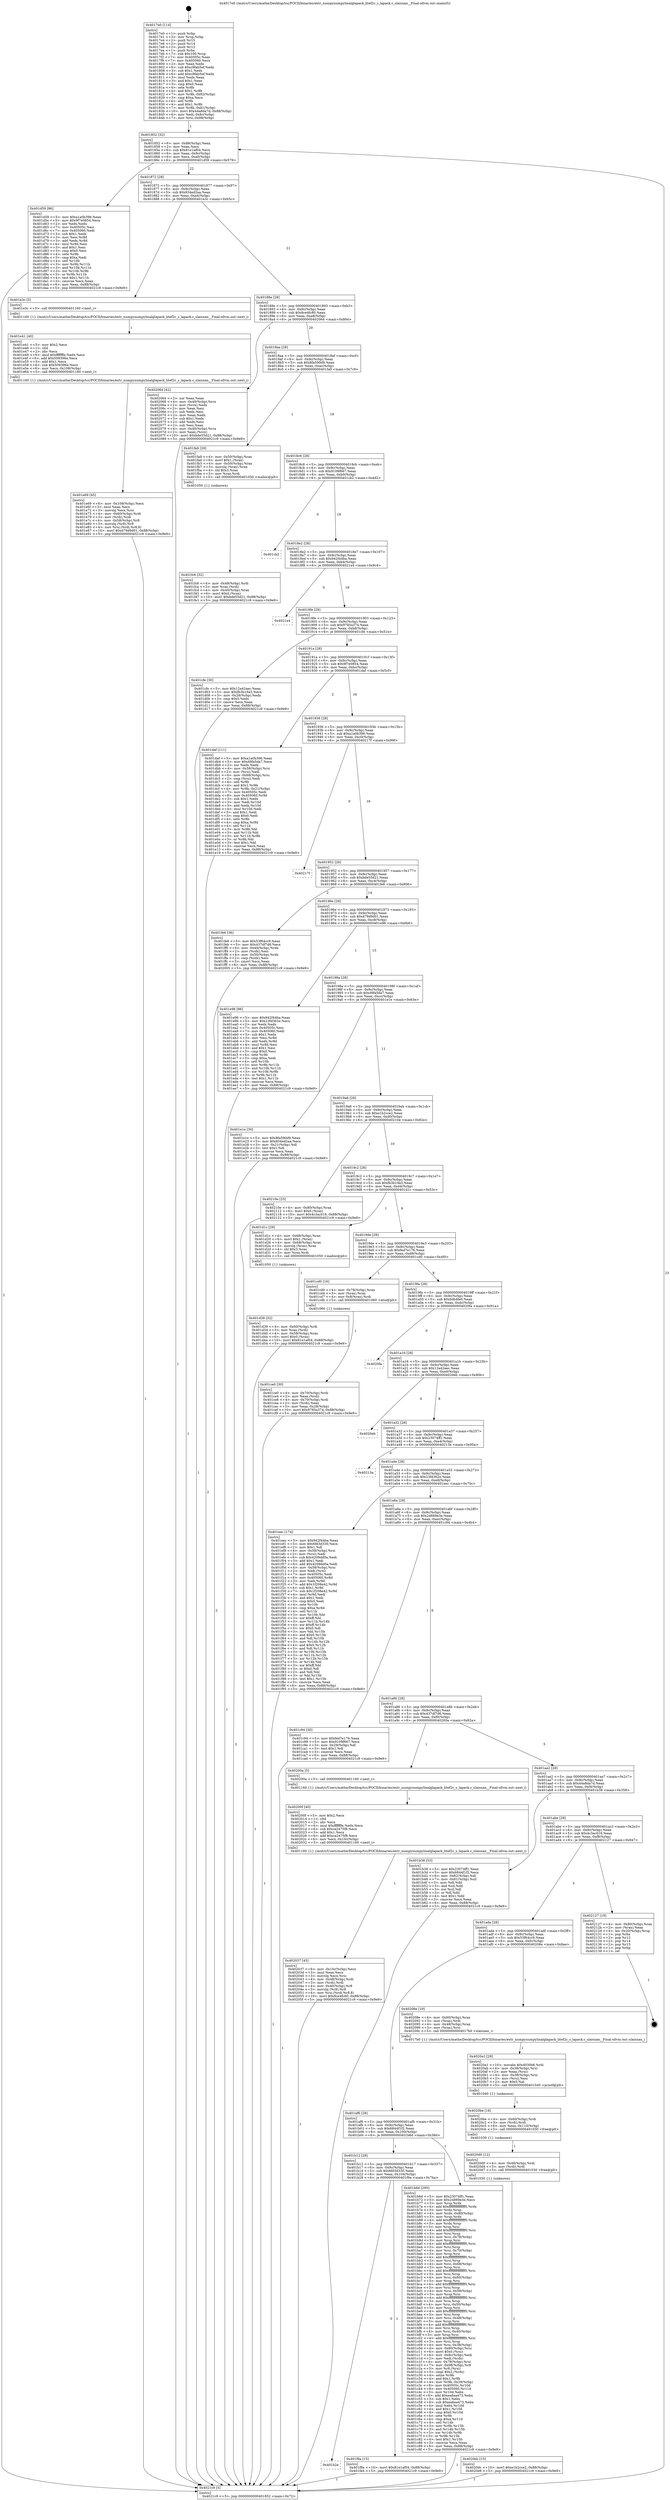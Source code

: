 digraph "0x4017e0" {
  label = "0x4017e0 (/mnt/c/Users/mathe/Desktop/tcc/POCII/binaries/extr_numpynumpylinalglapack_litef2c_s_lapack.c_slaisnan__Final-ollvm.out::main(0))"
  labelloc = "t"
  node[shape=record]

  Entry [label="",width=0.3,height=0.3,shape=circle,fillcolor=black,style=filled]
  "0x401852" [label="{
     0x401852 [32]\l
     | [instrs]\l
     &nbsp;&nbsp;0x401852 \<+6\>: mov -0x88(%rbp),%eax\l
     &nbsp;&nbsp;0x401858 \<+2\>: mov %eax,%ecx\l
     &nbsp;&nbsp;0x40185a \<+6\>: sub $0x81e1af04,%ecx\l
     &nbsp;&nbsp;0x401860 \<+6\>: mov %eax,-0x9c(%rbp)\l
     &nbsp;&nbsp;0x401866 \<+6\>: mov %ecx,-0xa0(%rbp)\l
     &nbsp;&nbsp;0x40186c \<+6\>: je 0000000000401d59 \<main+0x579\>\l
  }"]
  "0x401d59" [label="{
     0x401d59 [86]\l
     | [instrs]\l
     &nbsp;&nbsp;0x401d59 \<+5\>: mov $0xa1a0b396,%eax\l
     &nbsp;&nbsp;0x401d5e \<+5\>: mov $0x9f7e0854,%ecx\l
     &nbsp;&nbsp;0x401d63 \<+2\>: xor %edx,%edx\l
     &nbsp;&nbsp;0x401d65 \<+7\>: mov 0x40505c,%esi\l
     &nbsp;&nbsp;0x401d6c \<+7\>: mov 0x405060,%edi\l
     &nbsp;&nbsp;0x401d73 \<+3\>: sub $0x1,%edx\l
     &nbsp;&nbsp;0x401d76 \<+3\>: mov %esi,%r8d\l
     &nbsp;&nbsp;0x401d79 \<+3\>: add %edx,%r8d\l
     &nbsp;&nbsp;0x401d7c \<+4\>: imul %r8d,%esi\l
     &nbsp;&nbsp;0x401d80 \<+3\>: and $0x1,%esi\l
     &nbsp;&nbsp;0x401d83 \<+3\>: cmp $0x0,%esi\l
     &nbsp;&nbsp;0x401d86 \<+4\>: sete %r9b\l
     &nbsp;&nbsp;0x401d8a \<+3\>: cmp $0xa,%edi\l
     &nbsp;&nbsp;0x401d8d \<+4\>: setl %r10b\l
     &nbsp;&nbsp;0x401d91 \<+3\>: mov %r9b,%r11b\l
     &nbsp;&nbsp;0x401d94 \<+3\>: and %r10b,%r11b\l
     &nbsp;&nbsp;0x401d97 \<+3\>: xor %r10b,%r9b\l
     &nbsp;&nbsp;0x401d9a \<+3\>: or %r9b,%r11b\l
     &nbsp;&nbsp;0x401d9d \<+4\>: test $0x1,%r11b\l
     &nbsp;&nbsp;0x401da1 \<+3\>: cmovne %ecx,%eax\l
     &nbsp;&nbsp;0x401da4 \<+6\>: mov %eax,-0x88(%rbp)\l
     &nbsp;&nbsp;0x401daa \<+5\>: jmp 00000000004021c9 \<main+0x9e9\>\l
  }"]
  "0x401872" [label="{
     0x401872 [28]\l
     | [instrs]\l
     &nbsp;&nbsp;0x401872 \<+5\>: jmp 0000000000401877 \<main+0x97\>\l
     &nbsp;&nbsp;0x401877 \<+6\>: mov -0x9c(%rbp),%eax\l
     &nbsp;&nbsp;0x40187d \<+5\>: sub $0x834ed2aa,%eax\l
     &nbsp;&nbsp;0x401882 \<+6\>: mov %eax,-0xa4(%rbp)\l
     &nbsp;&nbsp;0x401888 \<+6\>: je 0000000000401e3c \<main+0x65c\>\l
  }"]
  Exit [label="",width=0.3,height=0.3,shape=circle,fillcolor=black,style=filled,peripheries=2]
  "0x401e3c" [label="{
     0x401e3c [5]\l
     | [instrs]\l
     &nbsp;&nbsp;0x401e3c \<+5\>: call 0000000000401160 \<next_i\>\l
     | [calls]\l
     &nbsp;&nbsp;0x401160 \{1\} (/mnt/c/Users/mathe/Desktop/tcc/POCII/binaries/extr_numpynumpylinalglapack_litef2c_s_lapack.c_slaisnan__Final-ollvm.out::next_i)\l
  }"]
  "0x40188e" [label="{
     0x40188e [28]\l
     | [instrs]\l
     &nbsp;&nbsp;0x40188e \<+5\>: jmp 0000000000401893 \<main+0xb3\>\l
     &nbsp;&nbsp;0x401893 \<+6\>: mov -0x9c(%rbp),%eax\l
     &nbsp;&nbsp;0x401899 \<+5\>: sub $0x8ce4fc80,%eax\l
     &nbsp;&nbsp;0x40189e \<+6\>: mov %eax,-0xa8(%rbp)\l
     &nbsp;&nbsp;0x4018a4 \<+6\>: je 0000000000402064 \<main+0x884\>\l
  }"]
  "0x4020dc" [label="{
     0x4020dc [15]\l
     | [instrs]\l
     &nbsp;&nbsp;0x4020dc \<+10\>: movl $0xe1b2cce2,-0x88(%rbp)\l
     &nbsp;&nbsp;0x4020e6 \<+5\>: jmp 00000000004021c9 \<main+0x9e9\>\l
  }"]
  "0x402064" [label="{
     0x402064 [42]\l
     | [instrs]\l
     &nbsp;&nbsp;0x402064 \<+2\>: xor %eax,%eax\l
     &nbsp;&nbsp;0x402066 \<+4\>: mov -0x40(%rbp),%rcx\l
     &nbsp;&nbsp;0x40206a \<+2\>: mov (%rcx),%edx\l
     &nbsp;&nbsp;0x40206c \<+2\>: mov %eax,%esi\l
     &nbsp;&nbsp;0x40206e \<+2\>: sub %edx,%esi\l
     &nbsp;&nbsp;0x402070 \<+2\>: mov %eax,%edx\l
     &nbsp;&nbsp;0x402072 \<+3\>: sub $0x1,%edx\l
     &nbsp;&nbsp;0x402075 \<+2\>: add %edx,%esi\l
     &nbsp;&nbsp;0x402077 \<+2\>: sub %esi,%eax\l
     &nbsp;&nbsp;0x402079 \<+4\>: mov -0x40(%rbp),%rcx\l
     &nbsp;&nbsp;0x40207d \<+2\>: mov %eax,(%rcx)\l
     &nbsp;&nbsp;0x40207f \<+10\>: movl $0xbde55d21,-0x88(%rbp)\l
     &nbsp;&nbsp;0x402089 \<+5\>: jmp 00000000004021c9 \<main+0x9e9\>\l
  }"]
  "0x4018aa" [label="{
     0x4018aa [28]\l
     | [instrs]\l
     &nbsp;&nbsp;0x4018aa \<+5\>: jmp 00000000004018af \<main+0xcf\>\l
     &nbsp;&nbsp;0x4018af \<+6\>: mov -0x9c(%rbp),%eax\l
     &nbsp;&nbsp;0x4018b5 \<+5\>: sub $0x8fa590d9,%eax\l
     &nbsp;&nbsp;0x4018ba \<+6\>: mov %eax,-0xac(%rbp)\l
     &nbsp;&nbsp;0x4018c0 \<+6\>: je 0000000000401fa9 \<main+0x7c9\>\l
  }"]
  "0x4020d0" [label="{
     0x4020d0 [12]\l
     | [instrs]\l
     &nbsp;&nbsp;0x4020d0 \<+4\>: mov -0x48(%rbp),%rdi\l
     &nbsp;&nbsp;0x4020d4 \<+3\>: mov (%rdi),%rdi\l
     &nbsp;&nbsp;0x4020d7 \<+5\>: call 0000000000401030 \<free@plt\>\l
     | [calls]\l
     &nbsp;&nbsp;0x401030 \{1\} (unknown)\l
  }"]
  "0x401fa9" [label="{
     0x401fa9 [29]\l
     | [instrs]\l
     &nbsp;&nbsp;0x401fa9 \<+4\>: mov -0x50(%rbp),%rax\l
     &nbsp;&nbsp;0x401fad \<+6\>: movl $0x1,(%rax)\l
     &nbsp;&nbsp;0x401fb3 \<+4\>: mov -0x50(%rbp),%rax\l
     &nbsp;&nbsp;0x401fb7 \<+3\>: movslq (%rax),%rax\l
     &nbsp;&nbsp;0x401fba \<+4\>: shl $0x3,%rax\l
     &nbsp;&nbsp;0x401fbe \<+3\>: mov %rax,%rdi\l
     &nbsp;&nbsp;0x401fc1 \<+5\>: call 0000000000401050 \<malloc@plt\>\l
     | [calls]\l
     &nbsp;&nbsp;0x401050 \{1\} (unknown)\l
  }"]
  "0x4018c6" [label="{
     0x4018c6 [28]\l
     | [instrs]\l
     &nbsp;&nbsp;0x4018c6 \<+5\>: jmp 00000000004018cb \<main+0xeb\>\l
     &nbsp;&nbsp;0x4018cb \<+6\>: mov -0x9c(%rbp),%eax\l
     &nbsp;&nbsp;0x4018d1 \<+5\>: sub $0x9109f667,%eax\l
     &nbsp;&nbsp;0x4018d6 \<+6\>: mov %eax,-0xb0(%rbp)\l
     &nbsp;&nbsp;0x4018dc \<+6\>: je 0000000000401cb2 \<main+0x4d2\>\l
  }"]
  "0x4020be" [label="{
     0x4020be [18]\l
     | [instrs]\l
     &nbsp;&nbsp;0x4020be \<+4\>: mov -0x60(%rbp),%rdi\l
     &nbsp;&nbsp;0x4020c2 \<+3\>: mov (%rdi),%rdi\l
     &nbsp;&nbsp;0x4020c5 \<+6\>: mov %eax,-0x110(%rbp)\l
     &nbsp;&nbsp;0x4020cb \<+5\>: call 0000000000401030 \<free@plt\>\l
     | [calls]\l
     &nbsp;&nbsp;0x401030 \{1\} (unknown)\l
  }"]
  "0x401cb2" [label="{
     0x401cb2\l
  }", style=dashed]
  "0x4018e2" [label="{
     0x4018e2 [28]\l
     | [instrs]\l
     &nbsp;&nbsp;0x4018e2 \<+5\>: jmp 00000000004018e7 \<main+0x107\>\l
     &nbsp;&nbsp;0x4018e7 \<+6\>: mov -0x9c(%rbp),%eax\l
     &nbsp;&nbsp;0x4018ed \<+5\>: sub $0x942f44ba,%eax\l
     &nbsp;&nbsp;0x4018f2 \<+6\>: mov %eax,-0xb4(%rbp)\l
     &nbsp;&nbsp;0x4018f8 \<+6\>: je 00000000004021a4 \<main+0x9c4\>\l
  }"]
  "0x4020a1" [label="{
     0x4020a1 [29]\l
     | [instrs]\l
     &nbsp;&nbsp;0x4020a1 \<+10\>: movabs $0x4030b6,%rdi\l
     &nbsp;&nbsp;0x4020ab \<+4\>: mov -0x38(%rbp),%rsi\l
     &nbsp;&nbsp;0x4020af \<+2\>: mov %eax,(%rsi)\l
     &nbsp;&nbsp;0x4020b1 \<+4\>: mov -0x38(%rbp),%rsi\l
     &nbsp;&nbsp;0x4020b5 \<+2\>: mov (%rsi),%esi\l
     &nbsp;&nbsp;0x4020b7 \<+2\>: mov $0x0,%al\l
     &nbsp;&nbsp;0x4020b9 \<+5\>: call 0000000000401040 \<printf@plt\>\l
     | [calls]\l
     &nbsp;&nbsp;0x401040 \{1\} (unknown)\l
  }"]
  "0x4021a4" [label="{
     0x4021a4\l
  }", style=dashed]
  "0x4018fe" [label="{
     0x4018fe [28]\l
     | [instrs]\l
     &nbsp;&nbsp;0x4018fe \<+5\>: jmp 0000000000401903 \<main+0x123\>\l
     &nbsp;&nbsp;0x401903 \<+6\>: mov -0x9c(%rbp),%eax\l
     &nbsp;&nbsp;0x401909 \<+5\>: sub $0x9785a374,%eax\l
     &nbsp;&nbsp;0x40190e \<+6\>: mov %eax,-0xb8(%rbp)\l
     &nbsp;&nbsp;0x401914 \<+6\>: je 0000000000401cfe \<main+0x51e\>\l
  }"]
  "0x402037" [label="{
     0x402037 [45]\l
     | [instrs]\l
     &nbsp;&nbsp;0x402037 \<+6\>: mov -0x10c(%rbp),%ecx\l
     &nbsp;&nbsp;0x40203d \<+3\>: imul %eax,%ecx\l
     &nbsp;&nbsp;0x402040 \<+3\>: movslq %ecx,%rsi\l
     &nbsp;&nbsp;0x402043 \<+4\>: mov -0x48(%rbp),%rdi\l
     &nbsp;&nbsp;0x402047 \<+3\>: mov (%rdi),%rdi\l
     &nbsp;&nbsp;0x40204a \<+4\>: mov -0x40(%rbp),%r8\l
     &nbsp;&nbsp;0x40204e \<+3\>: movslq (%r8),%r8\l
     &nbsp;&nbsp;0x402051 \<+4\>: mov %rsi,(%rdi,%r8,8)\l
     &nbsp;&nbsp;0x402055 \<+10\>: movl $0x8ce4fc80,-0x88(%rbp)\l
     &nbsp;&nbsp;0x40205f \<+5\>: jmp 00000000004021c9 \<main+0x9e9\>\l
  }"]
  "0x401cfe" [label="{
     0x401cfe [30]\l
     | [instrs]\l
     &nbsp;&nbsp;0x401cfe \<+5\>: mov $0x12a42aec,%eax\l
     &nbsp;&nbsp;0x401d03 \<+5\>: mov $0xfb3b19a3,%ecx\l
     &nbsp;&nbsp;0x401d08 \<+3\>: mov -0x28(%rbp),%edx\l
     &nbsp;&nbsp;0x401d0b \<+3\>: cmp $0x0,%edx\l
     &nbsp;&nbsp;0x401d0e \<+3\>: cmove %ecx,%eax\l
     &nbsp;&nbsp;0x401d11 \<+6\>: mov %eax,-0x88(%rbp)\l
     &nbsp;&nbsp;0x401d17 \<+5\>: jmp 00000000004021c9 \<main+0x9e9\>\l
  }"]
  "0x40191a" [label="{
     0x40191a [28]\l
     | [instrs]\l
     &nbsp;&nbsp;0x40191a \<+5\>: jmp 000000000040191f \<main+0x13f\>\l
     &nbsp;&nbsp;0x40191f \<+6\>: mov -0x9c(%rbp),%eax\l
     &nbsp;&nbsp;0x401925 \<+5\>: sub $0x9f7e0854,%eax\l
     &nbsp;&nbsp;0x40192a \<+6\>: mov %eax,-0xbc(%rbp)\l
     &nbsp;&nbsp;0x401930 \<+6\>: je 0000000000401daf \<main+0x5cf\>\l
  }"]
  "0x40200f" [label="{
     0x40200f [40]\l
     | [instrs]\l
     &nbsp;&nbsp;0x40200f \<+5\>: mov $0x2,%ecx\l
     &nbsp;&nbsp;0x402014 \<+1\>: cltd\l
     &nbsp;&nbsp;0x402015 \<+2\>: idiv %ecx\l
     &nbsp;&nbsp;0x402017 \<+6\>: imul $0xfffffffe,%edx,%ecx\l
     &nbsp;&nbsp;0x40201d \<+6\>: sub $0xca2475f8,%ecx\l
     &nbsp;&nbsp;0x402023 \<+3\>: add $0x1,%ecx\l
     &nbsp;&nbsp;0x402026 \<+6\>: add $0xca2475f8,%ecx\l
     &nbsp;&nbsp;0x40202c \<+6\>: mov %ecx,-0x10c(%rbp)\l
     &nbsp;&nbsp;0x402032 \<+5\>: call 0000000000401160 \<next_i\>\l
     | [calls]\l
     &nbsp;&nbsp;0x401160 \{1\} (/mnt/c/Users/mathe/Desktop/tcc/POCII/binaries/extr_numpynumpylinalglapack_litef2c_s_lapack.c_slaisnan__Final-ollvm.out::next_i)\l
  }"]
  "0x401daf" [label="{
     0x401daf [111]\l
     | [instrs]\l
     &nbsp;&nbsp;0x401daf \<+5\>: mov $0xa1a0b396,%eax\l
     &nbsp;&nbsp;0x401db4 \<+5\>: mov $0xd9fa5da7,%ecx\l
     &nbsp;&nbsp;0x401db9 \<+2\>: xor %edx,%edx\l
     &nbsp;&nbsp;0x401dbb \<+4\>: mov -0x58(%rbp),%rsi\l
     &nbsp;&nbsp;0x401dbf \<+2\>: mov (%rsi),%edi\l
     &nbsp;&nbsp;0x401dc1 \<+4\>: mov -0x68(%rbp),%rsi\l
     &nbsp;&nbsp;0x401dc5 \<+2\>: cmp (%rsi),%edi\l
     &nbsp;&nbsp;0x401dc7 \<+4\>: setl %r8b\l
     &nbsp;&nbsp;0x401dcb \<+4\>: and $0x1,%r8b\l
     &nbsp;&nbsp;0x401dcf \<+4\>: mov %r8b,-0x21(%rbp)\l
     &nbsp;&nbsp;0x401dd3 \<+7\>: mov 0x40505c,%edi\l
     &nbsp;&nbsp;0x401dda \<+8\>: mov 0x405060,%r9d\l
     &nbsp;&nbsp;0x401de2 \<+3\>: sub $0x1,%edx\l
     &nbsp;&nbsp;0x401de5 \<+3\>: mov %edi,%r10d\l
     &nbsp;&nbsp;0x401de8 \<+3\>: add %edx,%r10d\l
     &nbsp;&nbsp;0x401deb \<+4\>: imul %r10d,%edi\l
     &nbsp;&nbsp;0x401def \<+3\>: and $0x1,%edi\l
     &nbsp;&nbsp;0x401df2 \<+3\>: cmp $0x0,%edi\l
     &nbsp;&nbsp;0x401df5 \<+4\>: sete %r8b\l
     &nbsp;&nbsp;0x401df9 \<+4\>: cmp $0xa,%r9d\l
     &nbsp;&nbsp;0x401dfd \<+4\>: setl %r11b\l
     &nbsp;&nbsp;0x401e01 \<+3\>: mov %r8b,%bl\l
     &nbsp;&nbsp;0x401e04 \<+3\>: and %r11b,%bl\l
     &nbsp;&nbsp;0x401e07 \<+3\>: xor %r11b,%r8b\l
     &nbsp;&nbsp;0x401e0a \<+3\>: or %r8b,%bl\l
     &nbsp;&nbsp;0x401e0d \<+3\>: test $0x1,%bl\l
     &nbsp;&nbsp;0x401e10 \<+3\>: cmovne %ecx,%eax\l
     &nbsp;&nbsp;0x401e13 \<+6\>: mov %eax,-0x88(%rbp)\l
     &nbsp;&nbsp;0x401e19 \<+5\>: jmp 00000000004021c9 \<main+0x9e9\>\l
  }"]
  "0x401936" [label="{
     0x401936 [28]\l
     | [instrs]\l
     &nbsp;&nbsp;0x401936 \<+5\>: jmp 000000000040193b \<main+0x15b\>\l
     &nbsp;&nbsp;0x40193b \<+6\>: mov -0x9c(%rbp),%eax\l
     &nbsp;&nbsp;0x401941 \<+5\>: sub $0xa1a0b396,%eax\l
     &nbsp;&nbsp;0x401946 \<+6\>: mov %eax,-0xc0(%rbp)\l
     &nbsp;&nbsp;0x40194c \<+6\>: je 000000000040217f \<main+0x99f\>\l
  }"]
  "0x401fc6" [label="{
     0x401fc6 [32]\l
     | [instrs]\l
     &nbsp;&nbsp;0x401fc6 \<+4\>: mov -0x48(%rbp),%rdi\l
     &nbsp;&nbsp;0x401fca \<+3\>: mov %rax,(%rdi)\l
     &nbsp;&nbsp;0x401fcd \<+4\>: mov -0x40(%rbp),%rax\l
     &nbsp;&nbsp;0x401fd1 \<+6\>: movl $0x0,(%rax)\l
     &nbsp;&nbsp;0x401fd7 \<+10\>: movl $0xbde55d21,-0x88(%rbp)\l
     &nbsp;&nbsp;0x401fe1 \<+5\>: jmp 00000000004021c9 \<main+0x9e9\>\l
  }"]
  "0x40217f" [label="{
     0x40217f\l
  }", style=dashed]
  "0x401952" [label="{
     0x401952 [28]\l
     | [instrs]\l
     &nbsp;&nbsp;0x401952 \<+5\>: jmp 0000000000401957 \<main+0x177\>\l
     &nbsp;&nbsp;0x401957 \<+6\>: mov -0x9c(%rbp),%eax\l
     &nbsp;&nbsp;0x40195d \<+5\>: sub $0xbde55d21,%eax\l
     &nbsp;&nbsp;0x401962 \<+6\>: mov %eax,-0xc4(%rbp)\l
     &nbsp;&nbsp;0x401968 \<+6\>: je 0000000000401fe6 \<main+0x806\>\l
  }"]
  "0x401b2e" [label="{
     0x401b2e\l
  }", style=dashed]
  "0x401fe6" [label="{
     0x401fe6 [36]\l
     | [instrs]\l
     &nbsp;&nbsp;0x401fe6 \<+5\>: mov $0x53f64cc9,%eax\l
     &nbsp;&nbsp;0x401feb \<+5\>: mov $0x437df7d6,%ecx\l
     &nbsp;&nbsp;0x401ff0 \<+4\>: mov -0x40(%rbp),%rdx\l
     &nbsp;&nbsp;0x401ff4 \<+2\>: mov (%rdx),%esi\l
     &nbsp;&nbsp;0x401ff6 \<+4\>: mov -0x50(%rbp),%rdx\l
     &nbsp;&nbsp;0x401ffa \<+2\>: cmp (%rdx),%esi\l
     &nbsp;&nbsp;0x401ffc \<+3\>: cmovl %ecx,%eax\l
     &nbsp;&nbsp;0x401fff \<+6\>: mov %eax,-0x88(%rbp)\l
     &nbsp;&nbsp;0x402005 \<+5\>: jmp 00000000004021c9 \<main+0x9e9\>\l
  }"]
  "0x40196e" [label="{
     0x40196e [28]\l
     | [instrs]\l
     &nbsp;&nbsp;0x40196e \<+5\>: jmp 0000000000401973 \<main+0x193\>\l
     &nbsp;&nbsp;0x401973 \<+6\>: mov -0x9c(%rbp),%eax\l
     &nbsp;&nbsp;0x401979 \<+5\>: sub $0xd79d9d01,%eax\l
     &nbsp;&nbsp;0x40197e \<+6\>: mov %eax,-0xc8(%rbp)\l
     &nbsp;&nbsp;0x401984 \<+6\>: je 0000000000401e96 \<main+0x6b6\>\l
  }"]
  "0x401f9a" [label="{
     0x401f9a [15]\l
     | [instrs]\l
     &nbsp;&nbsp;0x401f9a \<+10\>: movl $0x81e1af04,-0x88(%rbp)\l
     &nbsp;&nbsp;0x401fa4 \<+5\>: jmp 00000000004021c9 \<main+0x9e9\>\l
  }"]
  "0x401e96" [label="{
     0x401e96 [86]\l
     | [instrs]\l
     &nbsp;&nbsp;0x401e96 \<+5\>: mov $0x942f44ba,%eax\l
     &nbsp;&nbsp;0x401e9b \<+5\>: mov $0x23fd362e,%ecx\l
     &nbsp;&nbsp;0x401ea0 \<+2\>: xor %edx,%edx\l
     &nbsp;&nbsp;0x401ea2 \<+7\>: mov 0x40505c,%esi\l
     &nbsp;&nbsp;0x401ea9 \<+7\>: mov 0x405060,%edi\l
     &nbsp;&nbsp;0x401eb0 \<+3\>: sub $0x1,%edx\l
     &nbsp;&nbsp;0x401eb3 \<+3\>: mov %esi,%r8d\l
     &nbsp;&nbsp;0x401eb6 \<+3\>: add %edx,%r8d\l
     &nbsp;&nbsp;0x401eb9 \<+4\>: imul %r8d,%esi\l
     &nbsp;&nbsp;0x401ebd \<+3\>: and $0x1,%esi\l
     &nbsp;&nbsp;0x401ec0 \<+3\>: cmp $0x0,%esi\l
     &nbsp;&nbsp;0x401ec3 \<+4\>: sete %r9b\l
     &nbsp;&nbsp;0x401ec7 \<+3\>: cmp $0xa,%edi\l
     &nbsp;&nbsp;0x401eca \<+4\>: setl %r10b\l
     &nbsp;&nbsp;0x401ece \<+3\>: mov %r9b,%r11b\l
     &nbsp;&nbsp;0x401ed1 \<+3\>: and %r10b,%r11b\l
     &nbsp;&nbsp;0x401ed4 \<+3\>: xor %r10b,%r9b\l
     &nbsp;&nbsp;0x401ed7 \<+3\>: or %r9b,%r11b\l
     &nbsp;&nbsp;0x401eda \<+4\>: test $0x1,%r11b\l
     &nbsp;&nbsp;0x401ede \<+3\>: cmovne %ecx,%eax\l
     &nbsp;&nbsp;0x401ee1 \<+6\>: mov %eax,-0x88(%rbp)\l
     &nbsp;&nbsp;0x401ee7 \<+5\>: jmp 00000000004021c9 \<main+0x9e9\>\l
  }"]
  "0x40198a" [label="{
     0x40198a [28]\l
     | [instrs]\l
     &nbsp;&nbsp;0x40198a \<+5\>: jmp 000000000040198f \<main+0x1af\>\l
     &nbsp;&nbsp;0x40198f \<+6\>: mov -0x9c(%rbp),%eax\l
     &nbsp;&nbsp;0x401995 \<+5\>: sub $0xd9fa5da7,%eax\l
     &nbsp;&nbsp;0x40199a \<+6\>: mov %eax,-0xcc(%rbp)\l
     &nbsp;&nbsp;0x4019a0 \<+6\>: je 0000000000401e1e \<main+0x63e\>\l
  }"]
  "0x401e69" [label="{
     0x401e69 [45]\l
     | [instrs]\l
     &nbsp;&nbsp;0x401e69 \<+6\>: mov -0x108(%rbp),%ecx\l
     &nbsp;&nbsp;0x401e6f \<+3\>: imul %eax,%ecx\l
     &nbsp;&nbsp;0x401e72 \<+3\>: movslq %ecx,%rsi\l
     &nbsp;&nbsp;0x401e75 \<+4\>: mov -0x60(%rbp),%rdi\l
     &nbsp;&nbsp;0x401e79 \<+3\>: mov (%rdi),%rdi\l
     &nbsp;&nbsp;0x401e7c \<+4\>: mov -0x58(%rbp),%r8\l
     &nbsp;&nbsp;0x401e80 \<+3\>: movslq (%r8),%r8\l
     &nbsp;&nbsp;0x401e83 \<+4\>: mov %rsi,(%rdi,%r8,8)\l
     &nbsp;&nbsp;0x401e87 \<+10\>: movl $0xd79d9d01,-0x88(%rbp)\l
     &nbsp;&nbsp;0x401e91 \<+5\>: jmp 00000000004021c9 \<main+0x9e9\>\l
  }"]
  "0x401e1e" [label="{
     0x401e1e [30]\l
     | [instrs]\l
     &nbsp;&nbsp;0x401e1e \<+5\>: mov $0x8fa590d9,%eax\l
     &nbsp;&nbsp;0x401e23 \<+5\>: mov $0x834ed2aa,%ecx\l
     &nbsp;&nbsp;0x401e28 \<+3\>: mov -0x21(%rbp),%dl\l
     &nbsp;&nbsp;0x401e2b \<+3\>: test $0x1,%dl\l
     &nbsp;&nbsp;0x401e2e \<+3\>: cmovne %ecx,%eax\l
     &nbsp;&nbsp;0x401e31 \<+6\>: mov %eax,-0x88(%rbp)\l
     &nbsp;&nbsp;0x401e37 \<+5\>: jmp 00000000004021c9 \<main+0x9e9\>\l
  }"]
  "0x4019a6" [label="{
     0x4019a6 [28]\l
     | [instrs]\l
     &nbsp;&nbsp;0x4019a6 \<+5\>: jmp 00000000004019ab \<main+0x1cb\>\l
     &nbsp;&nbsp;0x4019ab \<+6\>: mov -0x9c(%rbp),%eax\l
     &nbsp;&nbsp;0x4019b1 \<+5\>: sub $0xe1b2cce2,%eax\l
     &nbsp;&nbsp;0x4019b6 \<+6\>: mov %eax,-0xd0(%rbp)\l
     &nbsp;&nbsp;0x4019bc \<+6\>: je 000000000040210e \<main+0x92e\>\l
  }"]
  "0x401e41" [label="{
     0x401e41 [40]\l
     | [instrs]\l
     &nbsp;&nbsp;0x401e41 \<+5\>: mov $0x2,%ecx\l
     &nbsp;&nbsp;0x401e46 \<+1\>: cltd\l
     &nbsp;&nbsp;0x401e47 \<+2\>: idiv %ecx\l
     &nbsp;&nbsp;0x401e49 \<+6\>: imul $0xfffffffe,%edx,%ecx\l
     &nbsp;&nbsp;0x401e4f \<+6\>: add $0x509396e,%ecx\l
     &nbsp;&nbsp;0x401e55 \<+3\>: add $0x1,%ecx\l
     &nbsp;&nbsp;0x401e58 \<+6\>: sub $0x509396e,%ecx\l
     &nbsp;&nbsp;0x401e5e \<+6\>: mov %ecx,-0x108(%rbp)\l
     &nbsp;&nbsp;0x401e64 \<+5\>: call 0000000000401160 \<next_i\>\l
     | [calls]\l
     &nbsp;&nbsp;0x401160 \{1\} (/mnt/c/Users/mathe/Desktop/tcc/POCII/binaries/extr_numpynumpylinalglapack_litef2c_s_lapack.c_slaisnan__Final-ollvm.out::next_i)\l
  }"]
  "0x40210e" [label="{
     0x40210e [25]\l
     | [instrs]\l
     &nbsp;&nbsp;0x40210e \<+4\>: mov -0x80(%rbp),%rax\l
     &nbsp;&nbsp;0x402112 \<+6\>: movl $0x0,(%rax)\l
     &nbsp;&nbsp;0x402118 \<+10\>: movl $0x4c3ac016,-0x88(%rbp)\l
     &nbsp;&nbsp;0x402122 \<+5\>: jmp 00000000004021c9 \<main+0x9e9\>\l
  }"]
  "0x4019c2" [label="{
     0x4019c2 [28]\l
     | [instrs]\l
     &nbsp;&nbsp;0x4019c2 \<+5\>: jmp 00000000004019c7 \<main+0x1e7\>\l
     &nbsp;&nbsp;0x4019c7 \<+6\>: mov -0x9c(%rbp),%eax\l
     &nbsp;&nbsp;0x4019cd \<+5\>: sub $0xfb3b19a3,%eax\l
     &nbsp;&nbsp;0x4019d2 \<+6\>: mov %eax,-0xd4(%rbp)\l
     &nbsp;&nbsp;0x4019d8 \<+6\>: je 0000000000401d1c \<main+0x53c\>\l
  }"]
  "0x401d39" [label="{
     0x401d39 [32]\l
     | [instrs]\l
     &nbsp;&nbsp;0x401d39 \<+4\>: mov -0x60(%rbp),%rdi\l
     &nbsp;&nbsp;0x401d3d \<+3\>: mov %rax,(%rdi)\l
     &nbsp;&nbsp;0x401d40 \<+4\>: mov -0x58(%rbp),%rax\l
     &nbsp;&nbsp;0x401d44 \<+6\>: movl $0x0,(%rax)\l
     &nbsp;&nbsp;0x401d4a \<+10\>: movl $0x81e1af04,-0x88(%rbp)\l
     &nbsp;&nbsp;0x401d54 \<+5\>: jmp 00000000004021c9 \<main+0x9e9\>\l
  }"]
  "0x401d1c" [label="{
     0x401d1c [29]\l
     | [instrs]\l
     &nbsp;&nbsp;0x401d1c \<+4\>: mov -0x68(%rbp),%rax\l
     &nbsp;&nbsp;0x401d20 \<+6\>: movl $0x1,(%rax)\l
     &nbsp;&nbsp;0x401d26 \<+4\>: mov -0x68(%rbp),%rax\l
     &nbsp;&nbsp;0x401d2a \<+3\>: movslq (%rax),%rax\l
     &nbsp;&nbsp;0x401d2d \<+4\>: shl $0x3,%rax\l
     &nbsp;&nbsp;0x401d31 \<+3\>: mov %rax,%rdi\l
     &nbsp;&nbsp;0x401d34 \<+5\>: call 0000000000401050 \<malloc@plt\>\l
     | [calls]\l
     &nbsp;&nbsp;0x401050 \{1\} (unknown)\l
  }"]
  "0x4019de" [label="{
     0x4019de [28]\l
     | [instrs]\l
     &nbsp;&nbsp;0x4019de \<+5\>: jmp 00000000004019e3 \<main+0x203\>\l
     &nbsp;&nbsp;0x4019e3 \<+6\>: mov -0x9c(%rbp),%eax\l
     &nbsp;&nbsp;0x4019e9 \<+5\>: sub $0xfed7e176,%eax\l
     &nbsp;&nbsp;0x4019ee \<+6\>: mov %eax,-0xd8(%rbp)\l
     &nbsp;&nbsp;0x4019f4 \<+6\>: je 0000000000401cd0 \<main+0x4f0\>\l
  }"]
  "0x401ce0" [label="{
     0x401ce0 [30]\l
     | [instrs]\l
     &nbsp;&nbsp;0x401ce0 \<+4\>: mov -0x70(%rbp),%rdi\l
     &nbsp;&nbsp;0x401ce4 \<+2\>: mov %eax,(%rdi)\l
     &nbsp;&nbsp;0x401ce6 \<+4\>: mov -0x70(%rbp),%rdi\l
     &nbsp;&nbsp;0x401cea \<+2\>: mov (%rdi),%eax\l
     &nbsp;&nbsp;0x401cec \<+3\>: mov %eax,-0x28(%rbp)\l
     &nbsp;&nbsp;0x401cef \<+10\>: movl $0x9785a374,-0x88(%rbp)\l
     &nbsp;&nbsp;0x401cf9 \<+5\>: jmp 00000000004021c9 \<main+0x9e9\>\l
  }"]
  "0x401cd0" [label="{
     0x401cd0 [16]\l
     | [instrs]\l
     &nbsp;&nbsp;0x401cd0 \<+4\>: mov -0x78(%rbp),%rax\l
     &nbsp;&nbsp;0x401cd4 \<+3\>: mov (%rax),%rax\l
     &nbsp;&nbsp;0x401cd7 \<+4\>: mov 0x8(%rax),%rdi\l
     &nbsp;&nbsp;0x401cdb \<+5\>: call 0000000000401060 \<atoi@plt\>\l
     | [calls]\l
     &nbsp;&nbsp;0x401060 \{1\} (unknown)\l
  }"]
  "0x4019fa" [label="{
     0x4019fa [28]\l
     | [instrs]\l
     &nbsp;&nbsp;0x4019fa \<+5\>: jmp 00000000004019ff \<main+0x21f\>\l
     &nbsp;&nbsp;0x4019ff \<+6\>: mov -0x9c(%rbp),%eax\l
     &nbsp;&nbsp;0x401a05 \<+5\>: sub $0x6db4fe0,%eax\l
     &nbsp;&nbsp;0x401a0a \<+6\>: mov %eax,-0xdc(%rbp)\l
     &nbsp;&nbsp;0x401a10 \<+6\>: je 00000000004020fa \<main+0x91a\>\l
  }"]
  "0x401b12" [label="{
     0x401b12 [28]\l
     | [instrs]\l
     &nbsp;&nbsp;0x401b12 \<+5\>: jmp 0000000000401b17 \<main+0x337\>\l
     &nbsp;&nbsp;0x401b17 \<+6\>: mov -0x9c(%rbp),%eax\l
     &nbsp;&nbsp;0x401b1d \<+5\>: sub $0x6fd3d330,%eax\l
     &nbsp;&nbsp;0x401b22 \<+6\>: mov %eax,-0x104(%rbp)\l
     &nbsp;&nbsp;0x401b28 \<+6\>: je 0000000000401f9a \<main+0x7ba\>\l
  }"]
  "0x4020fa" [label="{
     0x4020fa\l
  }", style=dashed]
  "0x401a16" [label="{
     0x401a16 [28]\l
     | [instrs]\l
     &nbsp;&nbsp;0x401a16 \<+5\>: jmp 0000000000401a1b \<main+0x23b\>\l
     &nbsp;&nbsp;0x401a1b \<+6\>: mov -0x9c(%rbp),%eax\l
     &nbsp;&nbsp;0x401a21 \<+5\>: sub $0x12a42aec,%eax\l
     &nbsp;&nbsp;0x401a26 \<+6\>: mov %eax,-0xe0(%rbp)\l
     &nbsp;&nbsp;0x401a2c \<+6\>: je 00000000004020eb \<main+0x90b\>\l
  }"]
  "0x401b6d" [label="{
     0x401b6d [295]\l
     | [instrs]\l
     &nbsp;&nbsp;0x401b6d \<+5\>: mov $0x23074ff1,%eax\l
     &nbsp;&nbsp;0x401b72 \<+5\>: mov $0x24889e3e,%ecx\l
     &nbsp;&nbsp;0x401b77 \<+3\>: mov %rsp,%rdx\l
     &nbsp;&nbsp;0x401b7a \<+4\>: add $0xfffffffffffffff0,%rdx\l
     &nbsp;&nbsp;0x401b7e \<+3\>: mov %rdx,%rsp\l
     &nbsp;&nbsp;0x401b81 \<+4\>: mov %rdx,-0x80(%rbp)\l
     &nbsp;&nbsp;0x401b85 \<+3\>: mov %rsp,%rdx\l
     &nbsp;&nbsp;0x401b88 \<+4\>: add $0xfffffffffffffff0,%rdx\l
     &nbsp;&nbsp;0x401b8c \<+3\>: mov %rdx,%rsp\l
     &nbsp;&nbsp;0x401b8f \<+3\>: mov %rsp,%rsi\l
     &nbsp;&nbsp;0x401b92 \<+4\>: add $0xfffffffffffffff0,%rsi\l
     &nbsp;&nbsp;0x401b96 \<+3\>: mov %rsi,%rsp\l
     &nbsp;&nbsp;0x401b99 \<+4\>: mov %rsi,-0x78(%rbp)\l
     &nbsp;&nbsp;0x401b9d \<+3\>: mov %rsp,%rsi\l
     &nbsp;&nbsp;0x401ba0 \<+4\>: add $0xfffffffffffffff0,%rsi\l
     &nbsp;&nbsp;0x401ba4 \<+3\>: mov %rsi,%rsp\l
     &nbsp;&nbsp;0x401ba7 \<+4\>: mov %rsi,-0x70(%rbp)\l
     &nbsp;&nbsp;0x401bab \<+3\>: mov %rsp,%rsi\l
     &nbsp;&nbsp;0x401bae \<+4\>: add $0xfffffffffffffff0,%rsi\l
     &nbsp;&nbsp;0x401bb2 \<+3\>: mov %rsi,%rsp\l
     &nbsp;&nbsp;0x401bb5 \<+4\>: mov %rsi,-0x68(%rbp)\l
     &nbsp;&nbsp;0x401bb9 \<+3\>: mov %rsp,%rsi\l
     &nbsp;&nbsp;0x401bbc \<+4\>: add $0xfffffffffffffff0,%rsi\l
     &nbsp;&nbsp;0x401bc0 \<+3\>: mov %rsi,%rsp\l
     &nbsp;&nbsp;0x401bc3 \<+4\>: mov %rsi,-0x60(%rbp)\l
     &nbsp;&nbsp;0x401bc7 \<+3\>: mov %rsp,%rsi\l
     &nbsp;&nbsp;0x401bca \<+4\>: add $0xfffffffffffffff0,%rsi\l
     &nbsp;&nbsp;0x401bce \<+3\>: mov %rsi,%rsp\l
     &nbsp;&nbsp;0x401bd1 \<+4\>: mov %rsi,-0x58(%rbp)\l
     &nbsp;&nbsp;0x401bd5 \<+3\>: mov %rsp,%rsi\l
     &nbsp;&nbsp;0x401bd8 \<+4\>: add $0xfffffffffffffff0,%rsi\l
     &nbsp;&nbsp;0x401bdc \<+3\>: mov %rsi,%rsp\l
     &nbsp;&nbsp;0x401bdf \<+4\>: mov %rsi,-0x50(%rbp)\l
     &nbsp;&nbsp;0x401be3 \<+3\>: mov %rsp,%rsi\l
     &nbsp;&nbsp;0x401be6 \<+4\>: add $0xfffffffffffffff0,%rsi\l
     &nbsp;&nbsp;0x401bea \<+3\>: mov %rsi,%rsp\l
     &nbsp;&nbsp;0x401bed \<+4\>: mov %rsi,-0x48(%rbp)\l
     &nbsp;&nbsp;0x401bf1 \<+3\>: mov %rsp,%rsi\l
     &nbsp;&nbsp;0x401bf4 \<+4\>: add $0xfffffffffffffff0,%rsi\l
     &nbsp;&nbsp;0x401bf8 \<+3\>: mov %rsi,%rsp\l
     &nbsp;&nbsp;0x401bfb \<+4\>: mov %rsi,-0x40(%rbp)\l
     &nbsp;&nbsp;0x401bff \<+3\>: mov %rsp,%rsi\l
     &nbsp;&nbsp;0x401c02 \<+4\>: add $0xfffffffffffffff0,%rsi\l
     &nbsp;&nbsp;0x401c06 \<+3\>: mov %rsi,%rsp\l
     &nbsp;&nbsp;0x401c09 \<+4\>: mov %rsi,-0x38(%rbp)\l
     &nbsp;&nbsp;0x401c0d \<+4\>: mov -0x80(%rbp),%rsi\l
     &nbsp;&nbsp;0x401c11 \<+6\>: movl $0x0,(%rsi)\l
     &nbsp;&nbsp;0x401c17 \<+6\>: mov -0x8c(%rbp),%edi\l
     &nbsp;&nbsp;0x401c1d \<+2\>: mov %edi,(%rdx)\l
     &nbsp;&nbsp;0x401c1f \<+4\>: mov -0x78(%rbp),%rsi\l
     &nbsp;&nbsp;0x401c23 \<+7\>: mov -0x98(%rbp),%r8\l
     &nbsp;&nbsp;0x401c2a \<+3\>: mov %r8,(%rsi)\l
     &nbsp;&nbsp;0x401c2d \<+3\>: cmpl $0x2,(%rdx)\l
     &nbsp;&nbsp;0x401c30 \<+4\>: setne %r9b\l
     &nbsp;&nbsp;0x401c34 \<+4\>: and $0x1,%r9b\l
     &nbsp;&nbsp;0x401c38 \<+4\>: mov %r9b,-0x29(%rbp)\l
     &nbsp;&nbsp;0x401c3c \<+8\>: mov 0x40505c,%r10d\l
     &nbsp;&nbsp;0x401c44 \<+8\>: mov 0x405060,%r11d\l
     &nbsp;&nbsp;0x401c4c \<+3\>: mov %r10d,%ebx\l
     &nbsp;&nbsp;0x401c4f \<+6\>: add $0xea6ea473,%ebx\l
     &nbsp;&nbsp;0x401c55 \<+3\>: sub $0x1,%ebx\l
     &nbsp;&nbsp;0x401c58 \<+6\>: sub $0xea6ea473,%ebx\l
     &nbsp;&nbsp;0x401c5e \<+4\>: imul %ebx,%r10d\l
     &nbsp;&nbsp;0x401c62 \<+4\>: and $0x1,%r10d\l
     &nbsp;&nbsp;0x401c66 \<+4\>: cmp $0x0,%r10d\l
     &nbsp;&nbsp;0x401c6a \<+4\>: sete %r9b\l
     &nbsp;&nbsp;0x401c6e \<+4\>: cmp $0xa,%r11d\l
     &nbsp;&nbsp;0x401c72 \<+4\>: setl %r14b\l
     &nbsp;&nbsp;0x401c76 \<+3\>: mov %r9b,%r15b\l
     &nbsp;&nbsp;0x401c79 \<+3\>: and %r14b,%r15b\l
     &nbsp;&nbsp;0x401c7c \<+3\>: xor %r14b,%r9b\l
     &nbsp;&nbsp;0x401c7f \<+3\>: or %r9b,%r15b\l
     &nbsp;&nbsp;0x401c82 \<+4\>: test $0x1,%r15b\l
     &nbsp;&nbsp;0x401c86 \<+3\>: cmovne %ecx,%eax\l
     &nbsp;&nbsp;0x401c89 \<+6\>: mov %eax,-0x88(%rbp)\l
     &nbsp;&nbsp;0x401c8f \<+5\>: jmp 00000000004021c9 \<main+0x9e9\>\l
  }"]
  "0x4020eb" [label="{
     0x4020eb\l
  }", style=dashed]
  "0x401a32" [label="{
     0x401a32 [28]\l
     | [instrs]\l
     &nbsp;&nbsp;0x401a32 \<+5\>: jmp 0000000000401a37 \<main+0x257\>\l
     &nbsp;&nbsp;0x401a37 \<+6\>: mov -0x9c(%rbp),%eax\l
     &nbsp;&nbsp;0x401a3d \<+5\>: sub $0x23074ff1,%eax\l
     &nbsp;&nbsp;0x401a42 \<+6\>: mov %eax,-0xe4(%rbp)\l
     &nbsp;&nbsp;0x401a48 \<+6\>: je 000000000040213a \<main+0x95a\>\l
  }"]
  "0x401af6" [label="{
     0x401af6 [28]\l
     | [instrs]\l
     &nbsp;&nbsp;0x401af6 \<+5\>: jmp 0000000000401afb \<main+0x31b\>\l
     &nbsp;&nbsp;0x401afb \<+6\>: mov -0x9c(%rbp),%eax\l
     &nbsp;&nbsp;0x401b01 \<+5\>: sub $0x6844f1f2,%eax\l
     &nbsp;&nbsp;0x401b06 \<+6\>: mov %eax,-0x100(%rbp)\l
     &nbsp;&nbsp;0x401b0c \<+6\>: je 0000000000401b6d \<main+0x38d\>\l
  }"]
  "0x40213a" [label="{
     0x40213a\l
  }", style=dashed]
  "0x401a4e" [label="{
     0x401a4e [28]\l
     | [instrs]\l
     &nbsp;&nbsp;0x401a4e \<+5\>: jmp 0000000000401a53 \<main+0x273\>\l
     &nbsp;&nbsp;0x401a53 \<+6\>: mov -0x9c(%rbp),%eax\l
     &nbsp;&nbsp;0x401a59 \<+5\>: sub $0x23fd362e,%eax\l
     &nbsp;&nbsp;0x401a5e \<+6\>: mov %eax,-0xe8(%rbp)\l
     &nbsp;&nbsp;0x401a64 \<+6\>: je 0000000000401eec \<main+0x70c\>\l
  }"]
  "0x40208e" [label="{
     0x40208e [19]\l
     | [instrs]\l
     &nbsp;&nbsp;0x40208e \<+4\>: mov -0x60(%rbp),%rax\l
     &nbsp;&nbsp;0x402092 \<+3\>: mov (%rax),%rdi\l
     &nbsp;&nbsp;0x402095 \<+4\>: mov -0x48(%rbp),%rax\l
     &nbsp;&nbsp;0x402099 \<+3\>: mov (%rax),%rsi\l
     &nbsp;&nbsp;0x40209c \<+5\>: call 00000000004017b0 \<slaisnan_\>\l
     | [calls]\l
     &nbsp;&nbsp;0x4017b0 \{1\} (/mnt/c/Users/mathe/Desktop/tcc/POCII/binaries/extr_numpynumpylinalglapack_litef2c_s_lapack.c_slaisnan__Final-ollvm.out::slaisnan_)\l
  }"]
  "0x401eec" [label="{
     0x401eec [174]\l
     | [instrs]\l
     &nbsp;&nbsp;0x401eec \<+5\>: mov $0x942f44ba,%eax\l
     &nbsp;&nbsp;0x401ef1 \<+5\>: mov $0x6fd3d330,%ecx\l
     &nbsp;&nbsp;0x401ef6 \<+2\>: mov $0x1,%dl\l
     &nbsp;&nbsp;0x401ef8 \<+4\>: mov -0x58(%rbp),%rsi\l
     &nbsp;&nbsp;0x401efc \<+2\>: mov (%rsi),%edi\l
     &nbsp;&nbsp;0x401efe \<+6\>: sub $0x4209dd0a,%edi\l
     &nbsp;&nbsp;0x401f04 \<+3\>: add $0x1,%edi\l
     &nbsp;&nbsp;0x401f07 \<+6\>: add $0x4209dd0a,%edi\l
     &nbsp;&nbsp;0x401f0d \<+4\>: mov -0x58(%rbp),%rsi\l
     &nbsp;&nbsp;0x401f11 \<+2\>: mov %edi,(%rsi)\l
     &nbsp;&nbsp;0x401f13 \<+7\>: mov 0x40505c,%edi\l
     &nbsp;&nbsp;0x401f1a \<+8\>: mov 0x405060,%r8d\l
     &nbsp;&nbsp;0x401f22 \<+3\>: mov %edi,%r9d\l
     &nbsp;&nbsp;0x401f25 \<+7\>: add $0x1f208e42,%r9d\l
     &nbsp;&nbsp;0x401f2c \<+4\>: sub $0x1,%r9d\l
     &nbsp;&nbsp;0x401f30 \<+7\>: sub $0x1f208e42,%r9d\l
     &nbsp;&nbsp;0x401f37 \<+4\>: imul %r9d,%edi\l
     &nbsp;&nbsp;0x401f3b \<+3\>: and $0x1,%edi\l
     &nbsp;&nbsp;0x401f3e \<+3\>: cmp $0x0,%edi\l
     &nbsp;&nbsp;0x401f41 \<+4\>: sete %r10b\l
     &nbsp;&nbsp;0x401f45 \<+4\>: cmp $0xa,%r8d\l
     &nbsp;&nbsp;0x401f49 \<+4\>: setl %r11b\l
     &nbsp;&nbsp;0x401f4d \<+3\>: mov %r10b,%bl\l
     &nbsp;&nbsp;0x401f50 \<+3\>: xor $0xff,%bl\l
     &nbsp;&nbsp;0x401f53 \<+3\>: mov %r11b,%r14b\l
     &nbsp;&nbsp;0x401f56 \<+4\>: xor $0xff,%r14b\l
     &nbsp;&nbsp;0x401f5a \<+3\>: xor $0x0,%dl\l
     &nbsp;&nbsp;0x401f5d \<+3\>: mov %bl,%r15b\l
     &nbsp;&nbsp;0x401f60 \<+4\>: and $0x0,%r15b\l
     &nbsp;&nbsp;0x401f64 \<+3\>: and %dl,%r10b\l
     &nbsp;&nbsp;0x401f67 \<+3\>: mov %r14b,%r12b\l
     &nbsp;&nbsp;0x401f6a \<+4\>: and $0x0,%r12b\l
     &nbsp;&nbsp;0x401f6e \<+3\>: and %dl,%r11b\l
     &nbsp;&nbsp;0x401f71 \<+3\>: or %r10b,%r15b\l
     &nbsp;&nbsp;0x401f74 \<+3\>: or %r11b,%r12b\l
     &nbsp;&nbsp;0x401f77 \<+3\>: xor %r12b,%r15b\l
     &nbsp;&nbsp;0x401f7a \<+3\>: or %r14b,%bl\l
     &nbsp;&nbsp;0x401f7d \<+3\>: xor $0xff,%bl\l
     &nbsp;&nbsp;0x401f80 \<+3\>: or $0x0,%dl\l
     &nbsp;&nbsp;0x401f83 \<+2\>: and %dl,%bl\l
     &nbsp;&nbsp;0x401f85 \<+3\>: or %bl,%r15b\l
     &nbsp;&nbsp;0x401f88 \<+4\>: test $0x1,%r15b\l
     &nbsp;&nbsp;0x401f8c \<+3\>: cmovne %ecx,%eax\l
     &nbsp;&nbsp;0x401f8f \<+6\>: mov %eax,-0x88(%rbp)\l
     &nbsp;&nbsp;0x401f95 \<+5\>: jmp 00000000004021c9 \<main+0x9e9\>\l
  }"]
  "0x401a6a" [label="{
     0x401a6a [28]\l
     | [instrs]\l
     &nbsp;&nbsp;0x401a6a \<+5\>: jmp 0000000000401a6f \<main+0x28f\>\l
     &nbsp;&nbsp;0x401a6f \<+6\>: mov -0x9c(%rbp),%eax\l
     &nbsp;&nbsp;0x401a75 \<+5\>: sub $0x24889e3e,%eax\l
     &nbsp;&nbsp;0x401a7a \<+6\>: mov %eax,-0xec(%rbp)\l
     &nbsp;&nbsp;0x401a80 \<+6\>: je 0000000000401c94 \<main+0x4b4\>\l
  }"]
  "0x401ada" [label="{
     0x401ada [28]\l
     | [instrs]\l
     &nbsp;&nbsp;0x401ada \<+5\>: jmp 0000000000401adf \<main+0x2ff\>\l
     &nbsp;&nbsp;0x401adf \<+6\>: mov -0x9c(%rbp),%eax\l
     &nbsp;&nbsp;0x401ae5 \<+5\>: sub $0x53f64cc9,%eax\l
     &nbsp;&nbsp;0x401aea \<+6\>: mov %eax,-0xfc(%rbp)\l
     &nbsp;&nbsp;0x401af0 \<+6\>: je 000000000040208e \<main+0x8ae\>\l
  }"]
  "0x401c94" [label="{
     0x401c94 [30]\l
     | [instrs]\l
     &nbsp;&nbsp;0x401c94 \<+5\>: mov $0xfed7e176,%eax\l
     &nbsp;&nbsp;0x401c99 \<+5\>: mov $0x9109f667,%ecx\l
     &nbsp;&nbsp;0x401c9e \<+3\>: mov -0x29(%rbp),%dl\l
     &nbsp;&nbsp;0x401ca1 \<+3\>: test $0x1,%dl\l
     &nbsp;&nbsp;0x401ca4 \<+3\>: cmovne %ecx,%eax\l
     &nbsp;&nbsp;0x401ca7 \<+6\>: mov %eax,-0x88(%rbp)\l
     &nbsp;&nbsp;0x401cad \<+5\>: jmp 00000000004021c9 \<main+0x9e9\>\l
  }"]
  "0x401a86" [label="{
     0x401a86 [28]\l
     | [instrs]\l
     &nbsp;&nbsp;0x401a86 \<+5\>: jmp 0000000000401a8b \<main+0x2ab\>\l
     &nbsp;&nbsp;0x401a8b \<+6\>: mov -0x9c(%rbp),%eax\l
     &nbsp;&nbsp;0x401a91 \<+5\>: sub $0x437df7d6,%eax\l
     &nbsp;&nbsp;0x401a96 \<+6\>: mov %eax,-0xf0(%rbp)\l
     &nbsp;&nbsp;0x401a9c \<+6\>: je 000000000040200a \<main+0x82a\>\l
  }"]
  "0x402127" [label="{
     0x402127 [19]\l
     | [instrs]\l
     &nbsp;&nbsp;0x402127 \<+4\>: mov -0x80(%rbp),%rax\l
     &nbsp;&nbsp;0x40212b \<+2\>: mov (%rax),%eax\l
     &nbsp;&nbsp;0x40212d \<+4\>: lea -0x20(%rbp),%rsp\l
     &nbsp;&nbsp;0x402131 \<+1\>: pop %rbx\l
     &nbsp;&nbsp;0x402132 \<+2\>: pop %r12\l
     &nbsp;&nbsp;0x402134 \<+2\>: pop %r14\l
     &nbsp;&nbsp;0x402136 \<+2\>: pop %r15\l
     &nbsp;&nbsp;0x402138 \<+1\>: pop %rbp\l
     &nbsp;&nbsp;0x402139 \<+1\>: ret\l
  }"]
  "0x40200a" [label="{
     0x40200a [5]\l
     | [instrs]\l
     &nbsp;&nbsp;0x40200a \<+5\>: call 0000000000401160 \<next_i\>\l
     | [calls]\l
     &nbsp;&nbsp;0x401160 \{1\} (/mnt/c/Users/mathe/Desktop/tcc/POCII/binaries/extr_numpynumpylinalglapack_litef2c_s_lapack.c_slaisnan__Final-ollvm.out::next_i)\l
  }"]
  "0x401aa2" [label="{
     0x401aa2 [28]\l
     | [instrs]\l
     &nbsp;&nbsp;0x401aa2 \<+5\>: jmp 0000000000401aa7 \<main+0x2c7\>\l
     &nbsp;&nbsp;0x401aa7 \<+6\>: mov -0x9c(%rbp),%eax\l
     &nbsp;&nbsp;0x401aad \<+5\>: sub $0x44a8da7d,%eax\l
     &nbsp;&nbsp;0x401ab2 \<+6\>: mov %eax,-0xf4(%rbp)\l
     &nbsp;&nbsp;0x401ab8 \<+6\>: je 0000000000401b38 \<main+0x358\>\l
  }"]
  "0x4017e0" [label="{
     0x4017e0 [114]\l
     | [instrs]\l
     &nbsp;&nbsp;0x4017e0 \<+1\>: push %rbp\l
     &nbsp;&nbsp;0x4017e1 \<+3\>: mov %rsp,%rbp\l
     &nbsp;&nbsp;0x4017e4 \<+2\>: push %r15\l
     &nbsp;&nbsp;0x4017e6 \<+2\>: push %r14\l
     &nbsp;&nbsp;0x4017e8 \<+2\>: push %r12\l
     &nbsp;&nbsp;0x4017ea \<+1\>: push %rbx\l
     &nbsp;&nbsp;0x4017eb \<+7\>: sub $0x100,%rsp\l
     &nbsp;&nbsp;0x4017f2 \<+7\>: mov 0x40505c,%eax\l
     &nbsp;&nbsp;0x4017f9 \<+7\>: mov 0x405060,%ecx\l
     &nbsp;&nbsp;0x401800 \<+2\>: mov %eax,%edx\l
     &nbsp;&nbsp;0x401802 \<+6\>: sub $0xc9fab5ef,%edx\l
     &nbsp;&nbsp;0x401808 \<+3\>: sub $0x1,%edx\l
     &nbsp;&nbsp;0x40180b \<+6\>: add $0xc9fab5ef,%edx\l
     &nbsp;&nbsp;0x401811 \<+3\>: imul %edx,%eax\l
     &nbsp;&nbsp;0x401814 \<+3\>: and $0x1,%eax\l
     &nbsp;&nbsp;0x401817 \<+3\>: cmp $0x0,%eax\l
     &nbsp;&nbsp;0x40181a \<+4\>: sete %r8b\l
     &nbsp;&nbsp;0x40181e \<+4\>: and $0x1,%r8b\l
     &nbsp;&nbsp;0x401822 \<+7\>: mov %r8b,-0x82(%rbp)\l
     &nbsp;&nbsp;0x401829 \<+3\>: cmp $0xa,%ecx\l
     &nbsp;&nbsp;0x40182c \<+4\>: setl %r8b\l
     &nbsp;&nbsp;0x401830 \<+4\>: and $0x1,%r8b\l
     &nbsp;&nbsp;0x401834 \<+7\>: mov %r8b,-0x81(%rbp)\l
     &nbsp;&nbsp;0x40183b \<+10\>: movl $0x44a8da7d,-0x88(%rbp)\l
     &nbsp;&nbsp;0x401845 \<+6\>: mov %edi,-0x8c(%rbp)\l
     &nbsp;&nbsp;0x40184b \<+7\>: mov %rsi,-0x98(%rbp)\l
  }"]
  "0x401b38" [label="{
     0x401b38 [53]\l
     | [instrs]\l
     &nbsp;&nbsp;0x401b38 \<+5\>: mov $0x23074ff1,%eax\l
     &nbsp;&nbsp;0x401b3d \<+5\>: mov $0x6844f1f2,%ecx\l
     &nbsp;&nbsp;0x401b42 \<+6\>: mov -0x82(%rbp),%dl\l
     &nbsp;&nbsp;0x401b48 \<+7\>: mov -0x81(%rbp),%sil\l
     &nbsp;&nbsp;0x401b4f \<+3\>: mov %dl,%dil\l
     &nbsp;&nbsp;0x401b52 \<+3\>: and %sil,%dil\l
     &nbsp;&nbsp;0x401b55 \<+3\>: xor %sil,%dl\l
     &nbsp;&nbsp;0x401b58 \<+3\>: or %dl,%dil\l
     &nbsp;&nbsp;0x401b5b \<+4\>: test $0x1,%dil\l
     &nbsp;&nbsp;0x401b5f \<+3\>: cmovne %ecx,%eax\l
     &nbsp;&nbsp;0x401b62 \<+6\>: mov %eax,-0x88(%rbp)\l
     &nbsp;&nbsp;0x401b68 \<+5\>: jmp 00000000004021c9 \<main+0x9e9\>\l
  }"]
  "0x401abe" [label="{
     0x401abe [28]\l
     | [instrs]\l
     &nbsp;&nbsp;0x401abe \<+5\>: jmp 0000000000401ac3 \<main+0x2e3\>\l
     &nbsp;&nbsp;0x401ac3 \<+6\>: mov -0x9c(%rbp),%eax\l
     &nbsp;&nbsp;0x401ac9 \<+5\>: sub $0x4c3ac016,%eax\l
     &nbsp;&nbsp;0x401ace \<+6\>: mov %eax,-0xf8(%rbp)\l
     &nbsp;&nbsp;0x401ad4 \<+6\>: je 0000000000402127 \<main+0x947\>\l
  }"]
  "0x4021c9" [label="{
     0x4021c9 [5]\l
     | [instrs]\l
     &nbsp;&nbsp;0x4021c9 \<+5\>: jmp 0000000000401852 \<main+0x72\>\l
  }"]
  Entry -> "0x4017e0" [label=" 1"]
  "0x401852" -> "0x401d59" [label=" 2"]
  "0x401852" -> "0x401872" [label=" 22"]
  "0x402127" -> Exit [label=" 1"]
  "0x401872" -> "0x401e3c" [label=" 1"]
  "0x401872" -> "0x40188e" [label=" 21"]
  "0x40210e" -> "0x4021c9" [label=" 1"]
  "0x40188e" -> "0x402064" [label=" 1"]
  "0x40188e" -> "0x4018aa" [label=" 20"]
  "0x4020dc" -> "0x4021c9" [label=" 1"]
  "0x4018aa" -> "0x401fa9" [label=" 1"]
  "0x4018aa" -> "0x4018c6" [label=" 19"]
  "0x4020d0" -> "0x4020dc" [label=" 1"]
  "0x4018c6" -> "0x401cb2" [label=" 0"]
  "0x4018c6" -> "0x4018e2" [label=" 19"]
  "0x4020be" -> "0x4020d0" [label=" 1"]
  "0x4018e2" -> "0x4021a4" [label=" 0"]
  "0x4018e2" -> "0x4018fe" [label=" 19"]
  "0x4020a1" -> "0x4020be" [label=" 1"]
  "0x4018fe" -> "0x401cfe" [label=" 1"]
  "0x4018fe" -> "0x40191a" [label=" 18"]
  "0x40208e" -> "0x4020a1" [label=" 1"]
  "0x40191a" -> "0x401daf" [label=" 2"]
  "0x40191a" -> "0x401936" [label=" 16"]
  "0x402064" -> "0x4021c9" [label=" 1"]
  "0x401936" -> "0x40217f" [label=" 0"]
  "0x401936" -> "0x401952" [label=" 16"]
  "0x402037" -> "0x4021c9" [label=" 1"]
  "0x401952" -> "0x401fe6" [label=" 2"]
  "0x401952" -> "0x40196e" [label=" 14"]
  "0x40200f" -> "0x402037" [label=" 1"]
  "0x40196e" -> "0x401e96" [label=" 1"]
  "0x40196e" -> "0x40198a" [label=" 13"]
  "0x40200a" -> "0x40200f" [label=" 1"]
  "0x40198a" -> "0x401e1e" [label=" 2"]
  "0x40198a" -> "0x4019a6" [label=" 11"]
  "0x401fc6" -> "0x4021c9" [label=" 1"]
  "0x4019a6" -> "0x40210e" [label=" 1"]
  "0x4019a6" -> "0x4019c2" [label=" 10"]
  "0x401fa9" -> "0x401fc6" [label=" 1"]
  "0x4019c2" -> "0x401d1c" [label=" 1"]
  "0x4019c2" -> "0x4019de" [label=" 9"]
  "0x401f9a" -> "0x4021c9" [label=" 1"]
  "0x4019de" -> "0x401cd0" [label=" 1"]
  "0x4019de" -> "0x4019fa" [label=" 8"]
  "0x401b12" -> "0x401b2e" [label=" 0"]
  "0x4019fa" -> "0x4020fa" [label=" 0"]
  "0x4019fa" -> "0x401a16" [label=" 8"]
  "0x401fe6" -> "0x4021c9" [label=" 2"]
  "0x401a16" -> "0x4020eb" [label=" 0"]
  "0x401a16" -> "0x401a32" [label=" 8"]
  "0x401eec" -> "0x4021c9" [label=" 1"]
  "0x401a32" -> "0x40213a" [label=" 0"]
  "0x401a32" -> "0x401a4e" [label=" 8"]
  "0x401e69" -> "0x4021c9" [label=" 1"]
  "0x401a4e" -> "0x401eec" [label=" 1"]
  "0x401a4e" -> "0x401a6a" [label=" 7"]
  "0x401e41" -> "0x401e69" [label=" 1"]
  "0x401a6a" -> "0x401c94" [label=" 1"]
  "0x401a6a" -> "0x401a86" [label=" 6"]
  "0x401e1e" -> "0x4021c9" [label=" 2"]
  "0x401a86" -> "0x40200a" [label=" 1"]
  "0x401a86" -> "0x401aa2" [label=" 5"]
  "0x401daf" -> "0x4021c9" [label=" 2"]
  "0x401aa2" -> "0x401b38" [label=" 1"]
  "0x401aa2" -> "0x401abe" [label=" 4"]
  "0x401b38" -> "0x4021c9" [label=" 1"]
  "0x4017e0" -> "0x401852" [label=" 1"]
  "0x4021c9" -> "0x401852" [label=" 23"]
  "0x401d59" -> "0x4021c9" [label=" 2"]
  "0x401abe" -> "0x402127" [label=" 1"]
  "0x401abe" -> "0x401ada" [label=" 3"]
  "0x401e3c" -> "0x401e41" [label=" 1"]
  "0x401ada" -> "0x40208e" [label=" 1"]
  "0x401ada" -> "0x401af6" [label=" 2"]
  "0x401e96" -> "0x4021c9" [label=" 1"]
  "0x401af6" -> "0x401b6d" [label=" 1"]
  "0x401af6" -> "0x401b12" [label=" 1"]
  "0x401b12" -> "0x401f9a" [label=" 1"]
  "0x401b6d" -> "0x4021c9" [label=" 1"]
  "0x401c94" -> "0x4021c9" [label=" 1"]
  "0x401cd0" -> "0x401ce0" [label=" 1"]
  "0x401ce0" -> "0x4021c9" [label=" 1"]
  "0x401cfe" -> "0x4021c9" [label=" 1"]
  "0x401d1c" -> "0x401d39" [label=" 1"]
  "0x401d39" -> "0x4021c9" [label=" 1"]
}
